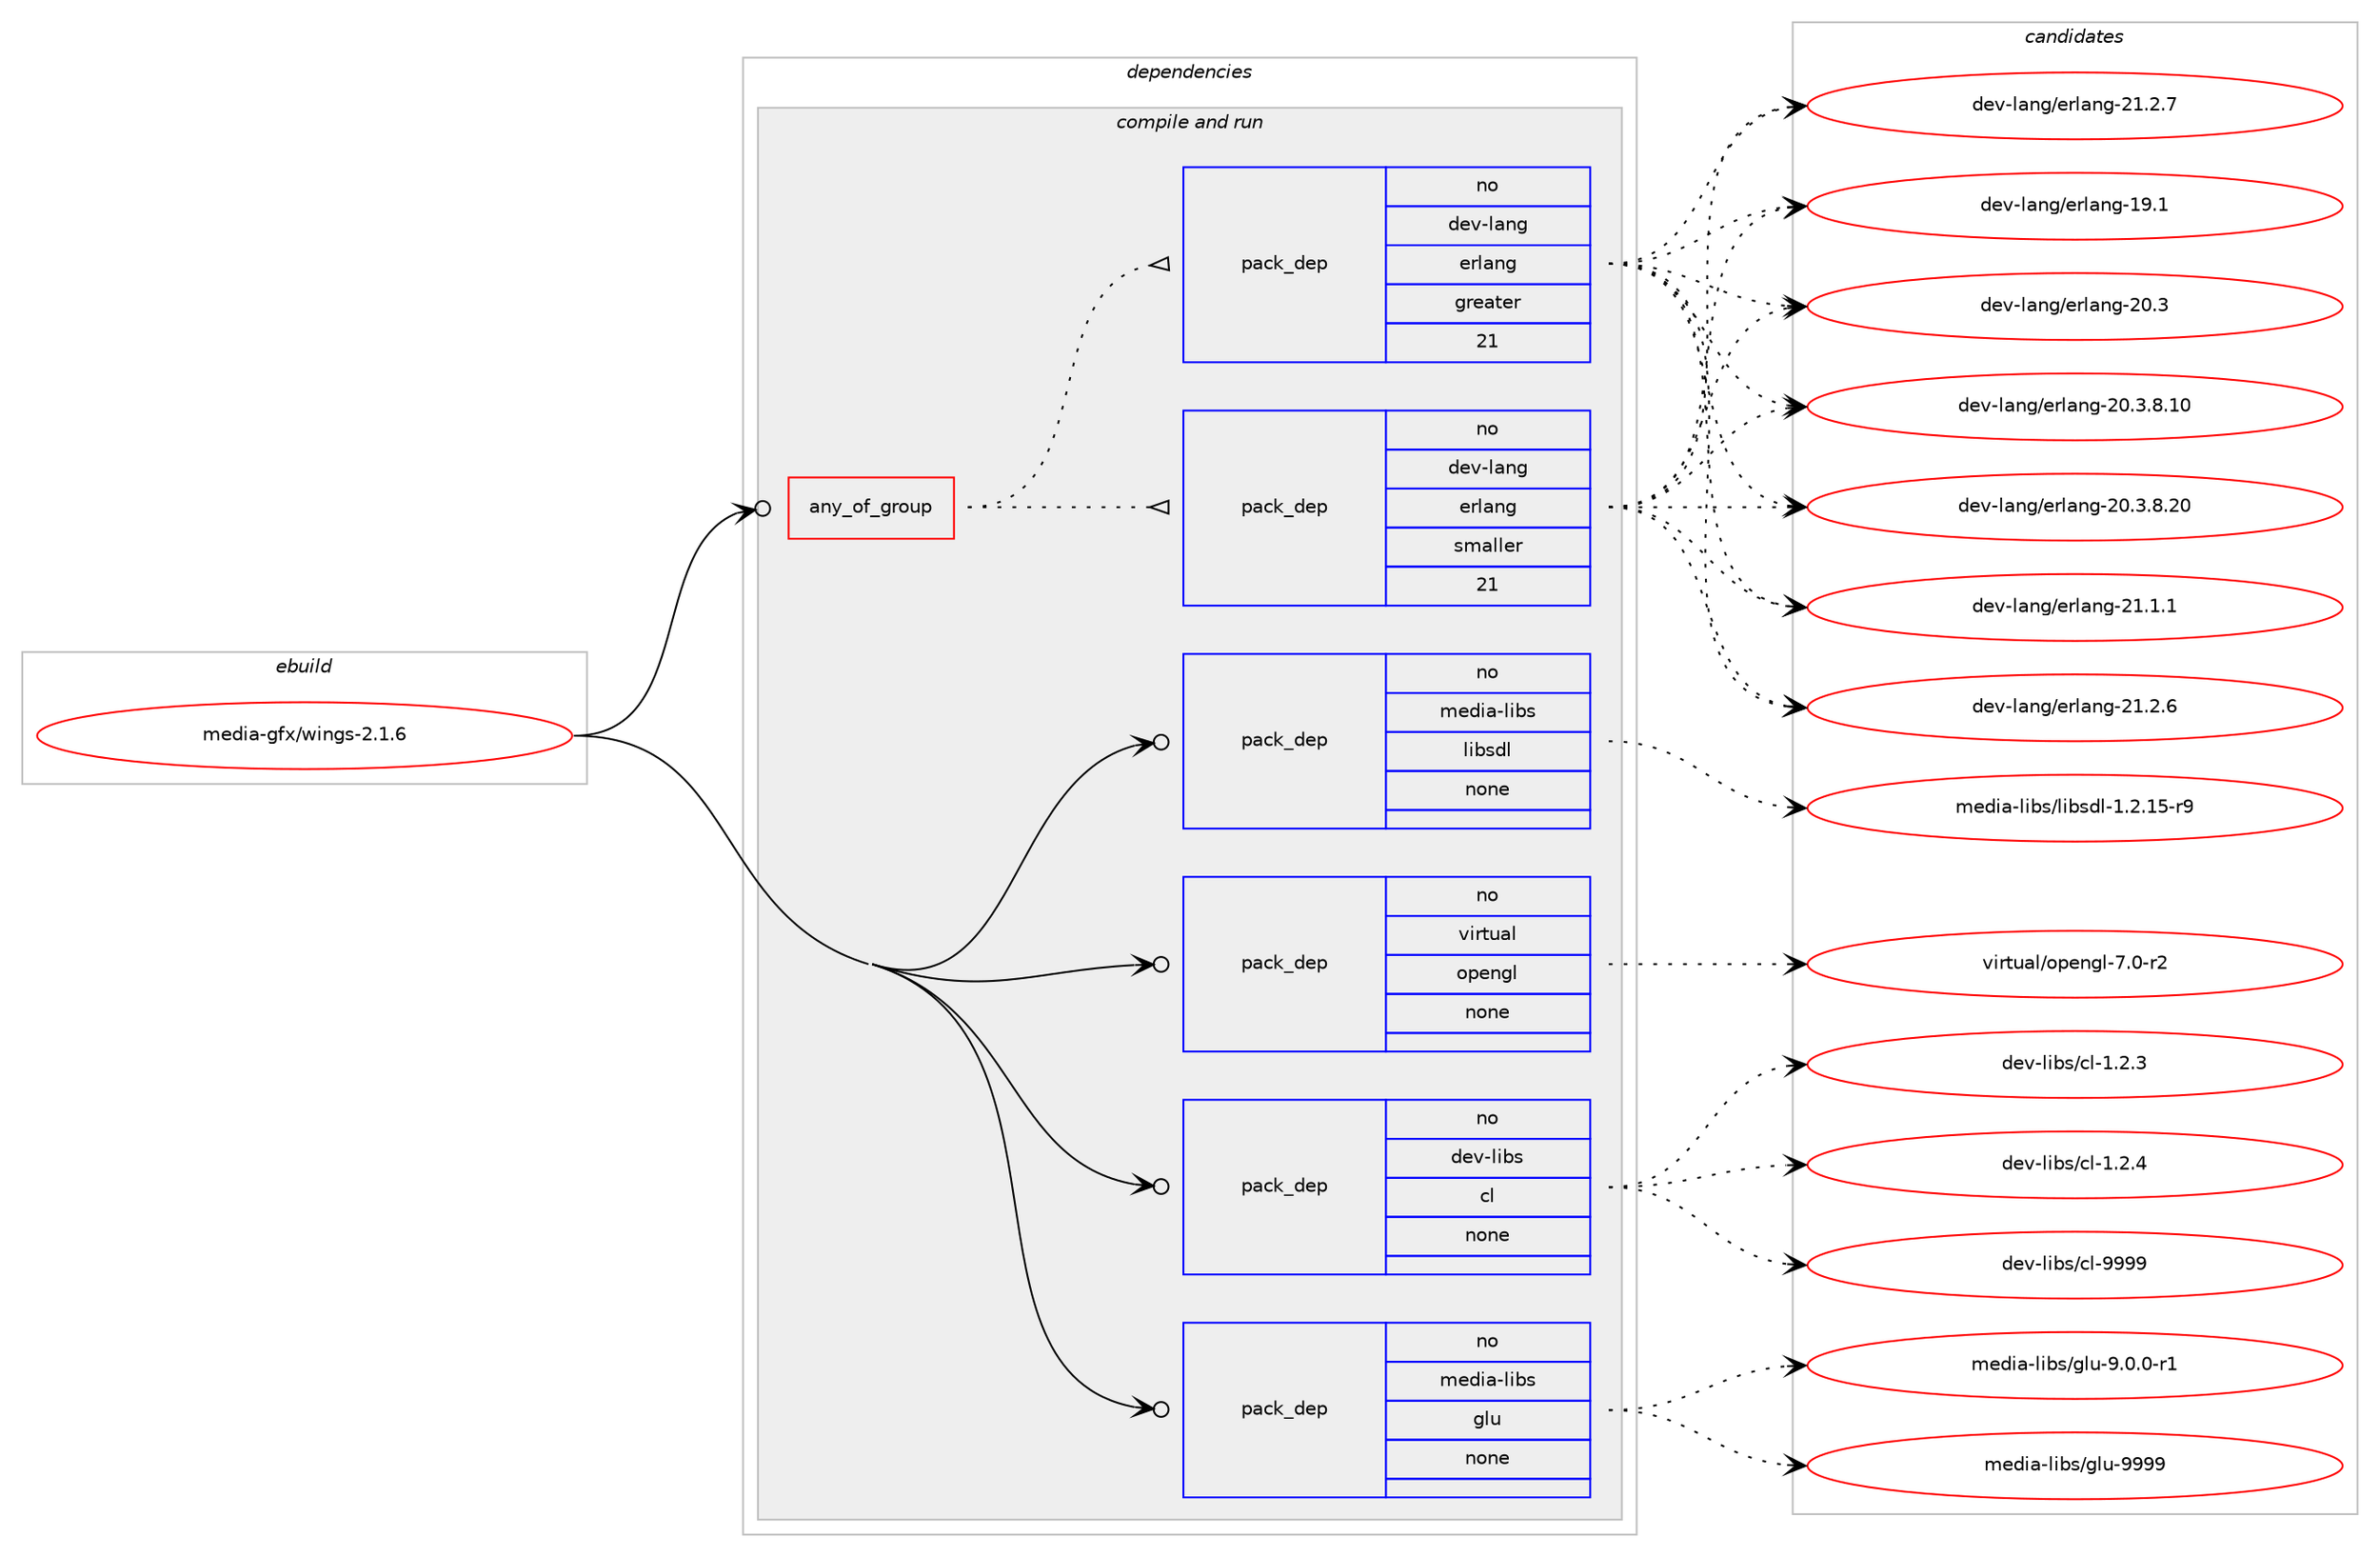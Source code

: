 digraph prolog {

# *************
# Graph options
# *************

newrank=true;
concentrate=true;
compound=true;
graph [rankdir=LR,fontname=Helvetica,fontsize=10,ranksep=1.5];#, ranksep=2.5, nodesep=0.2];
edge  [arrowhead=vee];
node  [fontname=Helvetica,fontsize=10];

# **********
# The ebuild
# **********

subgraph cluster_leftcol {
color=gray;
rank=same;
label=<<i>ebuild</i>>;
id [label="media-gfx/wings-2.1.6", color=red, width=4, href="../media-gfx/wings-2.1.6.svg"];
}

# ****************
# The dependencies
# ****************

subgraph cluster_midcol {
color=gray;
label=<<i>dependencies</i>>;
subgraph cluster_compile {
fillcolor="#eeeeee";
style=filled;
label=<<i>compile</i>>;
}
subgraph cluster_compileandrun {
fillcolor="#eeeeee";
style=filled;
label=<<i>compile and run</i>>;
subgraph any24951 {
dependency1608287 [label=<<TABLE BORDER="0" CELLBORDER="1" CELLSPACING="0" CELLPADDING="4"><TR><TD CELLPADDING="10">any_of_group</TD></TR></TABLE>>, shape=none, color=red];subgraph pack1149296 {
dependency1608288 [label=<<TABLE BORDER="0" CELLBORDER="1" CELLSPACING="0" CELLPADDING="4" WIDTH="220"><TR><TD ROWSPAN="6" CELLPADDING="30">pack_dep</TD></TR><TR><TD WIDTH="110">no</TD></TR><TR><TD>dev-lang</TD></TR><TR><TD>erlang</TD></TR><TR><TD>smaller</TD></TR><TR><TD>21</TD></TR></TABLE>>, shape=none, color=blue];
}
dependency1608287:e -> dependency1608288:w [weight=20,style="dotted",arrowhead="oinv"];
subgraph pack1149297 {
dependency1608289 [label=<<TABLE BORDER="0" CELLBORDER="1" CELLSPACING="0" CELLPADDING="4" WIDTH="220"><TR><TD ROWSPAN="6" CELLPADDING="30">pack_dep</TD></TR><TR><TD WIDTH="110">no</TD></TR><TR><TD>dev-lang</TD></TR><TR><TD>erlang</TD></TR><TR><TD>greater</TD></TR><TR><TD>21</TD></TR></TABLE>>, shape=none, color=blue];
}
dependency1608287:e -> dependency1608289:w [weight=20,style="dotted",arrowhead="oinv"];
}
id:e -> dependency1608287:w [weight=20,style="solid",arrowhead="odotvee"];
subgraph pack1149298 {
dependency1608290 [label=<<TABLE BORDER="0" CELLBORDER="1" CELLSPACING="0" CELLPADDING="4" WIDTH="220"><TR><TD ROWSPAN="6" CELLPADDING="30">pack_dep</TD></TR><TR><TD WIDTH="110">no</TD></TR><TR><TD>dev-libs</TD></TR><TR><TD>cl</TD></TR><TR><TD>none</TD></TR><TR><TD></TD></TR></TABLE>>, shape=none, color=blue];
}
id:e -> dependency1608290:w [weight=20,style="solid",arrowhead="odotvee"];
subgraph pack1149299 {
dependency1608291 [label=<<TABLE BORDER="0" CELLBORDER="1" CELLSPACING="0" CELLPADDING="4" WIDTH="220"><TR><TD ROWSPAN="6" CELLPADDING="30">pack_dep</TD></TR><TR><TD WIDTH="110">no</TD></TR><TR><TD>media-libs</TD></TR><TR><TD>glu</TD></TR><TR><TD>none</TD></TR><TR><TD></TD></TR></TABLE>>, shape=none, color=blue];
}
id:e -> dependency1608291:w [weight=20,style="solid",arrowhead="odotvee"];
subgraph pack1149300 {
dependency1608292 [label=<<TABLE BORDER="0" CELLBORDER="1" CELLSPACING="0" CELLPADDING="4" WIDTH="220"><TR><TD ROWSPAN="6" CELLPADDING="30">pack_dep</TD></TR><TR><TD WIDTH="110">no</TD></TR><TR><TD>media-libs</TD></TR><TR><TD>libsdl</TD></TR><TR><TD>none</TD></TR><TR><TD></TD></TR></TABLE>>, shape=none, color=blue];
}
id:e -> dependency1608292:w [weight=20,style="solid",arrowhead="odotvee"];
subgraph pack1149301 {
dependency1608293 [label=<<TABLE BORDER="0" CELLBORDER="1" CELLSPACING="0" CELLPADDING="4" WIDTH="220"><TR><TD ROWSPAN="6" CELLPADDING="30">pack_dep</TD></TR><TR><TD WIDTH="110">no</TD></TR><TR><TD>virtual</TD></TR><TR><TD>opengl</TD></TR><TR><TD>none</TD></TR><TR><TD></TD></TR></TABLE>>, shape=none, color=blue];
}
id:e -> dependency1608293:w [weight=20,style="solid",arrowhead="odotvee"];
}
subgraph cluster_run {
fillcolor="#eeeeee";
style=filled;
label=<<i>run</i>>;
}
}

# **************
# The candidates
# **************

subgraph cluster_choices {
rank=same;
color=gray;
label=<<i>candidates</i>>;

subgraph choice1149296 {
color=black;
nodesep=1;
choice100101118451089711010347101114108971101034549574649 [label="dev-lang/erlang-19.1", color=red, width=4,href="../dev-lang/erlang-19.1.svg"];
choice100101118451089711010347101114108971101034550484651 [label="dev-lang/erlang-20.3", color=red, width=4,href="../dev-lang/erlang-20.3.svg"];
choice1001011184510897110103471011141089711010345504846514656464948 [label="dev-lang/erlang-20.3.8.10", color=red, width=4,href="../dev-lang/erlang-20.3.8.10.svg"];
choice1001011184510897110103471011141089711010345504846514656465048 [label="dev-lang/erlang-20.3.8.20", color=red, width=4,href="../dev-lang/erlang-20.3.8.20.svg"];
choice1001011184510897110103471011141089711010345504946494649 [label="dev-lang/erlang-21.1.1", color=red, width=4,href="../dev-lang/erlang-21.1.1.svg"];
choice1001011184510897110103471011141089711010345504946504654 [label="dev-lang/erlang-21.2.6", color=red, width=4,href="../dev-lang/erlang-21.2.6.svg"];
choice1001011184510897110103471011141089711010345504946504655 [label="dev-lang/erlang-21.2.7", color=red, width=4,href="../dev-lang/erlang-21.2.7.svg"];
dependency1608288:e -> choice100101118451089711010347101114108971101034549574649:w [style=dotted,weight="100"];
dependency1608288:e -> choice100101118451089711010347101114108971101034550484651:w [style=dotted,weight="100"];
dependency1608288:e -> choice1001011184510897110103471011141089711010345504846514656464948:w [style=dotted,weight="100"];
dependency1608288:e -> choice1001011184510897110103471011141089711010345504846514656465048:w [style=dotted,weight="100"];
dependency1608288:e -> choice1001011184510897110103471011141089711010345504946494649:w [style=dotted,weight="100"];
dependency1608288:e -> choice1001011184510897110103471011141089711010345504946504654:w [style=dotted,weight="100"];
dependency1608288:e -> choice1001011184510897110103471011141089711010345504946504655:w [style=dotted,weight="100"];
}
subgraph choice1149297 {
color=black;
nodesep=1;
choice100101118451089711010347101114108971101034549574649 [label="dev-lang/erlang-19.1", color=red, width=4,href="../dev-lang/erlang-19.1.svg"];
choice100101118451089711010347101114108971101034550484651 [label="dev-lang/erlang-20.3", color=red, width=4,href="../dev-lang/erlang-20.3.svg"];
choice1001011184510897110103471011141089711010345504846514656464948 [label="dev-lang/erlang-20.3.8.10", color=red, width=4,href="../dev-lang/erlang-20.3.8.10.svg"];
choice1001011184510897110103471011141089711010345504846514656465048 [label="dev-lang/erlang-20.3.8.20", color=red, width=4,href="../dev-lang/erlang-20.3.8.20.svg"];
choice1001011184510897110103471011141089711010345504946494649 [label="dev-lang/erlang-21.1.1", color=red, width=4,href="../dev-lang/erlang-21.1.1.svg"];
choice1001011184510897110103471011141089711010345504946504654 [label="dev-lang/erlang-21.2.6", color=red, width=4,href="../dev-lang/erlang-21.2.6.svg"];
choice1001011184510897110103471011141089711010345504946504655 [label="dev-lang/erlang-21.2.7", color=red, width=4,href="../dev-lang/erlang-21.2.7.svg"];
dependency1608289:e -> choice100101118451089711010347101114108971101034549574649:w [style=dotted,weight="100"];
dependency1608289:e -> choice100101118451089711010347101114108971101034550484651:w [style=dotted,weight="100"];
dependency1608289:e -> choice1001011184510897110103471011141089711010345504846514656464948:w [style=dotted,weight="100"];
dependency1608289:e -> choice1001011184510897110103471011141089711010345504846514656465048:w [style=dotted,weight="100"];
dependency1608289:e -> choice1001011184510897110103471011141089711010345504946494649:w [style=dotted,weight="100"];
dependency1608289:e -> choice1001011184510897110103471011141089711010345504946504654:w [style=dotted,weight="100"];
dependency1608289:e -> choice1001011184510897110103471011141089711010345504946504655:w [style=dotted,weight="100"];
}
subgraph choice1149298 {
color=black;
nodesep=1;
choice10010111845108105981154799108454946504651 [label="dev-libs/cl-1.2.3", color=red, width=4,href="../dev-libs/cl-1.2.3.svg"];
choice10010111845108105981154799108454946504652 [label="dev-libs/cl-1.2.4", color=red, width=4,href="../dev-libs/cl-1.2.4.svg"];
choice100101118451081059811547991084557575757 [label="dev-libs/cl-9999", color=red, width=4,href="../dev-libs/cl-9999.svg"];
dependency1608290:e -> choice10010111845108105981154799108454946504651:w [style=dotted,weight="100"];
dependency1608290:e -> choice10010111845108105981154799108454946504652:w [style=dotted,weight="100"];
dependency1608290:e -> choice100101118451081059811547991084557575757:w [style=dotted,weight="100"];
}
subgraph choice1149299 {
color=black;
nodesep=1;
choice109101100105974510810598115471031081174557464846484511449 [label="media-libs/glu-9.0.0-r1", color=red, width=4,href="../media-libs/glu-9.0.0-r1.svg"];
choice109101100105974510810598115471031081174557575757 [label="media-libs/glu-9999", color=red, width=4,href="../media-libs/glu-9999.svg"];
dependency1608291:e -> choice109101100105974510810598115471031081174557464846484511449:w [style=dotted,weight="100"];
dependency1608291:e -> choice109101100105974510810598115471031081174557575757:w [style=dotted,weight="100"];
}
subgraph choice1149300 {
color=black;
nodesep=1;
choice1091011001059745108105981154710810598115100108454946504649534511457 [label="media-libs/libsdl-1.2.15-r9", color=red, width=4,href="../media-libs/libsdl-1.2.15-r9.svg"];
dependency1608292:e -> choice1091011001059745108105981154710810598115100108454946504649534511457:w [style=dotted,weight="100"];
}
subgraph choice1149301 {
color=black;
nodesep=1;
choice1181051141161179710847111112101110103108455546484511450 [label="virtual/opengl-7.0-r2", color=red, width=4,href="../virtual/opengl-7.0-r2.svg"];
dependency1608293:e -> choice1181051141161179710847111112101110103108455546484511450:w [style=dotted,weight="100"];
}
}

}
